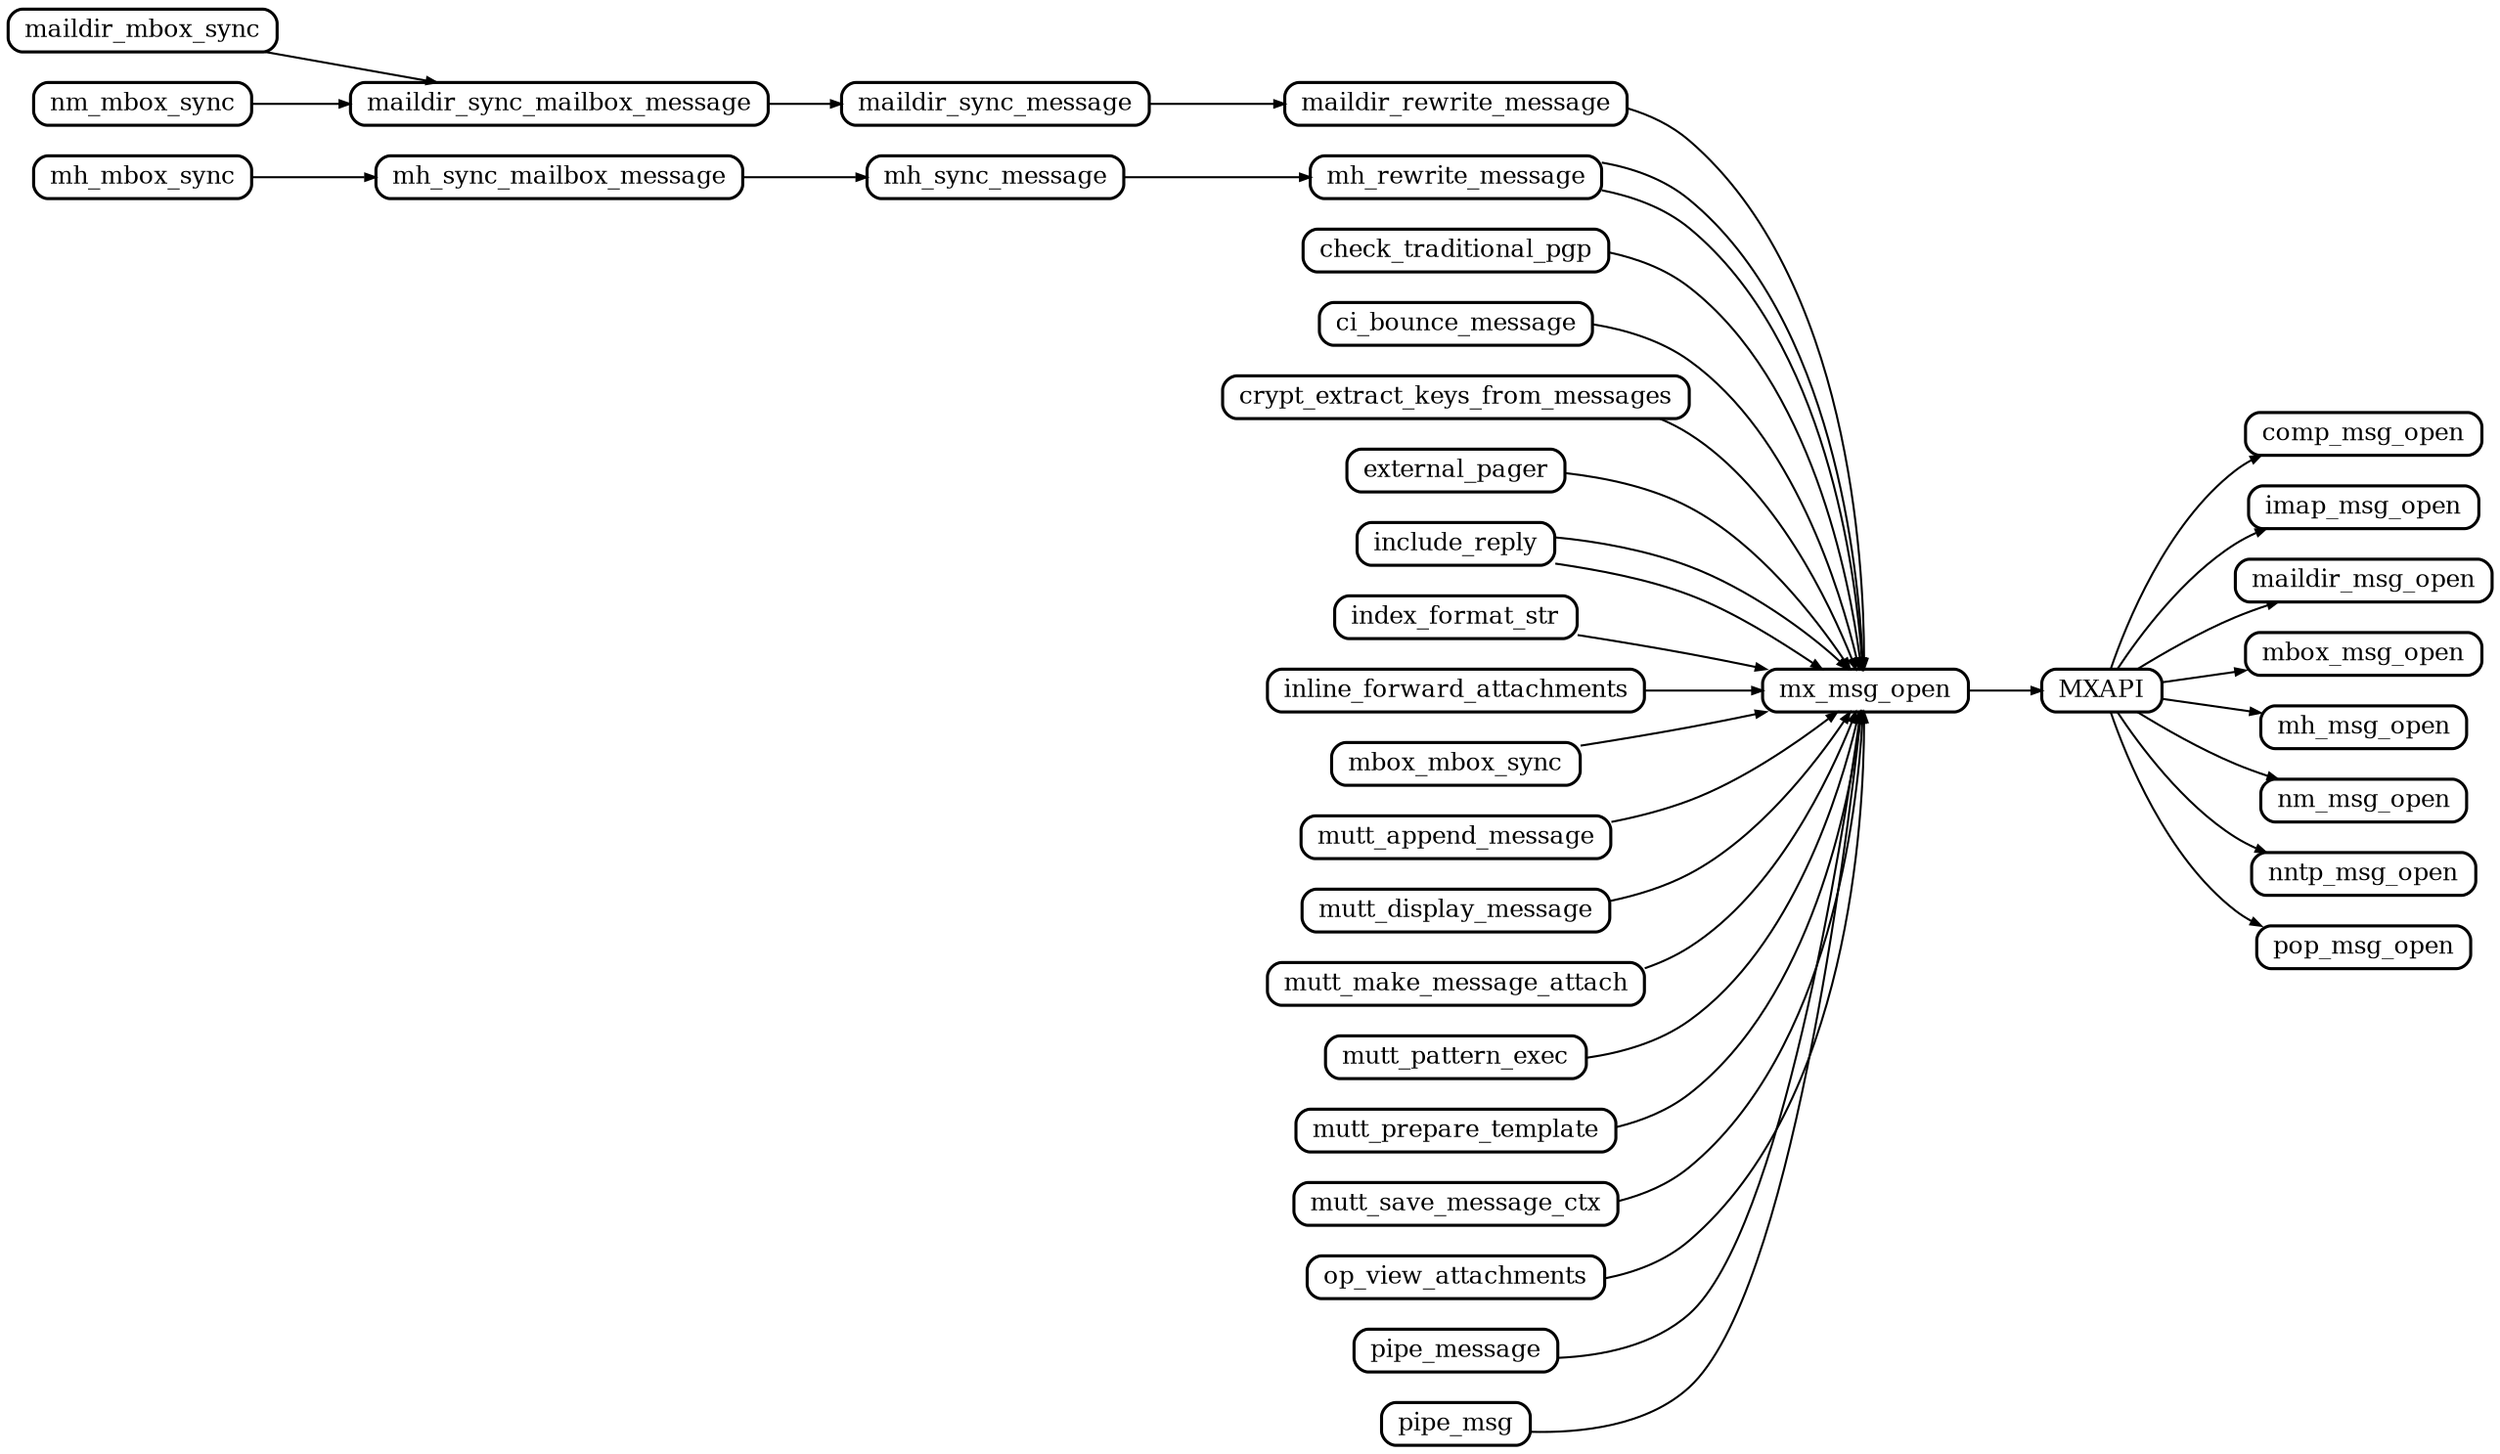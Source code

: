 digraph windows
{
	graph [
		rankdir="LR"
		nodesep="0.2"
		ranksep="0.5"
		compound="true"
	]

	node [
		shape="Mrecord"
		fontsize="12"
		fillcolor="#ffffff"
		style="filled"
		height="0.2"
		penwidth="1.5"
		color="black"
	]

	edge [
		penwidth="1.0"
		arrowsize="0.5"
	]

	maildir_mbox_sync            -> maildir_sync_mailbox_message
	maildir_sync_mailbox_message -> maildir_sync_message
	maildir_sync_message         -> maildir_rewrite_message
	nm_mbox_sync                 -> maildir_sync_mailbox_message

	mh_mbox_sync            -> mh_sync_mailbox_message
	mh_rewrite_message      -> mx_msg_open
	mh_sync_mailbox_message -> mh_sync_message
	mh_sync_message         -> mh_rewrite_message

	check_traditional_pgp            -> mx_msg_open
	ci_bounce_message                -> mx_msg_open
	crypt_extract_keys_from_messages -> mx_msg_open
	external_pager                   -> mx_msg_open
	include_reply                    -> mx_msg_open
	include_reply                    -> mx_msg_open
	index_format_str                 -> mx_msg_open
	inline_forward_attachments       -> mx_msg_open
	maildir_rewrite_message          -> mx_msg_open
	mbox_mbox_sync                   -> mx_msg_open
	mh_rewrite_message               -> mx_msg_open
	mutt_append_message              -> mx_msg_open
	mutt_display_message             -> mx_msg_open
	mutt_make_message_attach         -> mx_msg_open
	mutt_pattern_exec                -> mx_msg_open
	mutt_prepare_template            -> mx_msg_open
	mutt_save_message_ctx            -> mx_msg_open
	op_view_attachments              -> mx_msg_open
	pipe_message                     -> mx_msg_open
	pipe_msg                         -> mx_msg_open

	mx_msg_open -> MXAPI

	MXAPI -> comp_msg_open
	MXAPI -> imap_msg_open
	MXAPI -> maildir_msg_open
	MXAPI -> mbox_msg_open
	MXAPI -> mh_msg_open
	MXAPI -> nm_msg_open
	MXAPI -> nntp_msg_open
	MXAPI -> pop_msg_open

}

